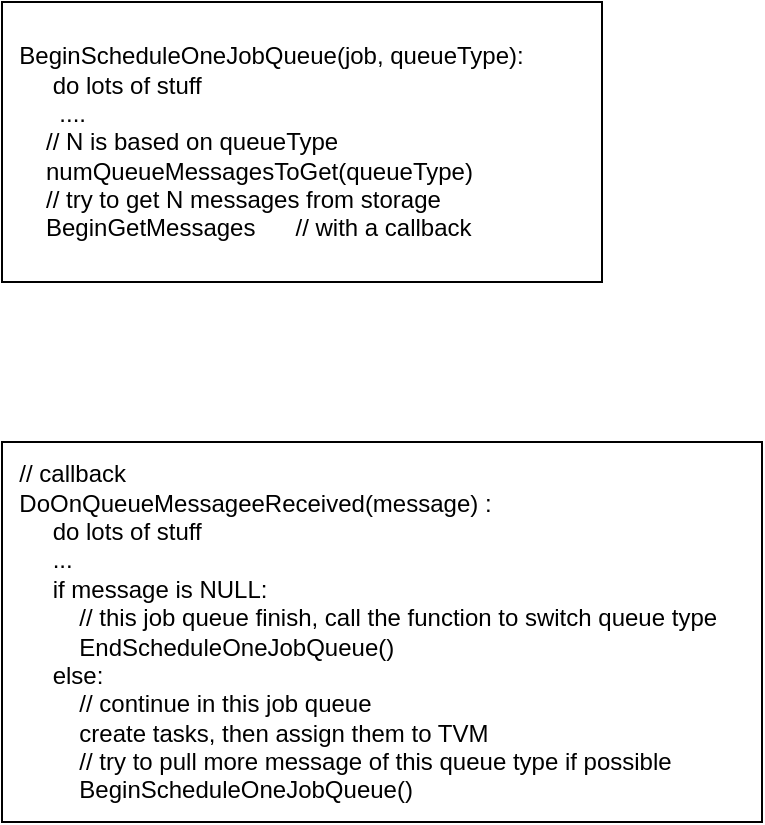<mxfile version="13.6.2" type="github">
  <diagram id="S9prKzxcYEfgRn-kXjxR" name="Page-1">
    <mxGraphModel dx="1422" dy="762" grid="1" gridSize="10" guides="1" tooltips="1" connect="1" arrows="1" fold="1" page="1" pageScale="1" pageWidth="850" pageHeight="1100" math="0" shadow="0">
      <root>
        <mxCell id="0" />
        <mxCell id="1" parent="0" />
        <mxCell id="gZy7wTxdMB85PJ2hgEh0-1" value="&amp;nbsp; BeginScheduleOneJobQueue(job, queueType):&amp;nbsp;&lt;br&gt;&amp;nbsp; &amp;nbsp; &amp;nbsp; &amp;nbsp;do lots of stuff&amp;nbsp;&lt;br&gt;&amp;nbsp; &amp;nbsp; &amp;nbsp; &amp;nbsp; ....&amp;nbsp;&lt;br&gt;&amp;nbsp; &amp;nbsp; &amp;nbsp; // N is based on queueType&lt;br&gt;&amp;nbsp; &amp;nbsp; &amp;nbsp; numQueueMessagesToGet(queueType)&lt;br&gt;&amp;nbsp; &amp;nbsp; &amp;nbsp; // try to get N messages from storage&amp;nbsp;&lt;br&gt;&amp;nbsp; &amp;nbsp; &amp;nbsp; BeginGetMessages&amp;nbsp; &amp;nbsp; &amp;nbsp; // with a callback&amp;nbsp;" style="rounded=0;whiteSpace=wrap;html=1;align=left;" vertex="1" parent="1">
          <mxGeometry x="370" y="250" width="300" height="140" as="geometry" />
        </mxCell>
        <mxCell id="gZy7wTxdMB85PJ2hgEh0-2" value="&amp;nbsp; // callback&amp;nbsp;&lt;br&gt;&amp;nbsp; DoOnQueueMessageeReceived(message) :&lt;br&gt;&amp;nbsp; &amp;nbsp; &amp;nbsp; &amp;nbsp;do lots of stuff&amp;nbsp;&lt;br&gt;&amp;nbsp; &amp;nbsp; &amp;nbsp; &amp;nbsp;...&lt;br&gt;&amp;nbsp; &amp;nbsp; &amp;nbsp; &amp;nbsp;if message is NULL:&amp;nbsp;&lt;br&gt;&amp;nbsp; &amp;nbsp; &amp;nbsp; &amp;nbsp; &amp;nbsp; &amp;nbsp;// this job queue finish, call the function to switch queue type&amp;nbsp;&lt;br&gt;&amp;nbsp; &amp;nbsp; &amp;nbsp; &amp;nbsp; &amp;nbsp; &amp;nbsp;EndScheduleOneJobQueue()&lt;br&gt;&amp;nbsp; &amp;nbsp; &amp;nbsp; &amp;nbsp;else:&amp;nbsp;&lt;br&gt;&amp;nbsp; &amp;nbsp; &amp;nbsp; &amp;nbsp; &amp;nbsp; &amp;nbsp;// continue in this job queue&amp;nbsp;&lt;br&gt;&amp;nbsp; &amp;nbsp; &amp;nbsp; &amp;nbsp; &amp;nbsp; &amp;nbsp;create tasks, then assign them to TVM&amp;nbsp;&lt;br&gt;&amp;nbsp; &amp;nbsp; &amp;nbsp; &amp;nbsp; &amp;nbsp; &amp;nbsp;// try to pull more message of this queue type if possible&amp;nbsp;&lt;br&gt;&amp;nbsp; &amp;nbsp; &amp;nbsp; &amp;nbsp; &amp;nbsp; &amp;nbsp;BeginScheduleOneJobQueue()&amp;nbsp; &amp;nbsp; &amp;nbsp;" style="rounded=0;whiteSpace=wrap;html=1;align=left;" vertex="1" parent="1">
          <mxGeometry x="370" y="470" width="380" height="190" as="geometry" />
        </mxCell>
      </root>
    </mxGraphModel>
  </diagram>
</mxfile>
